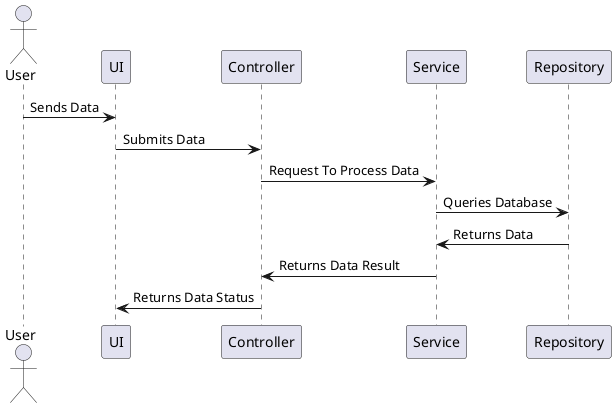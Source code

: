 @startuml CargoHubAPI_SequenceDiagram
actor User
participant UI
participant Controller
participant Service
participant Repository

User -> UI : Sends Data
UI -> Controller : Submits Data
Controller -> Service : Request To Process Data
Service -> Repository : Queries Database
Repository -> Service : Returns Data
Service -> Controller : Returns Data Result
Controller -> UI : Returns Data Status
@enduml